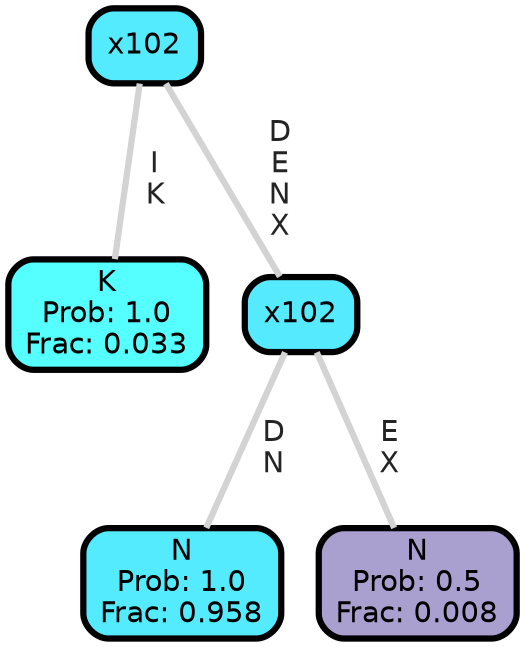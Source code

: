 graph Tree {
node [shape=box, style="filled, rounded",color="black",penwidth="3",fontcolor="black",                 fontname=helvetica] ;
graph [ranksep="0 equally", splines=straight,                 bgcolor=transparent, dpi=200] ;
edge [fontname=helvetica, fontweight=bold,fontcolor=grey14,color=lightgray] ;
0 [label="K
Prob: 1.0
Frac: 0.033", fillcolor="#55ffff"] ;
1 [label="x102", fillcolor="#55ebfe"] ;
2 [label="N
Prob: 1.0
Frac: 0.958", fillcolor="#55ebff"] ;
3 [label="x102", fillcolor="#55eafe"] ;
4 [label="N
Prob: 0.5
Frac: 0.008", fillcolor="#aaa0cf"] ;
1 -- 0 [label=" I\n K",penwidth=3] ;
1 -- 3 [label=" D\n E\n N\n X",penwidth=3] ;
3 -- 2 [label=" D\n N",penwidth=3] ;
3 -- 4 [label=" E\n X",penwidth=3] ;
{rank = same;}}